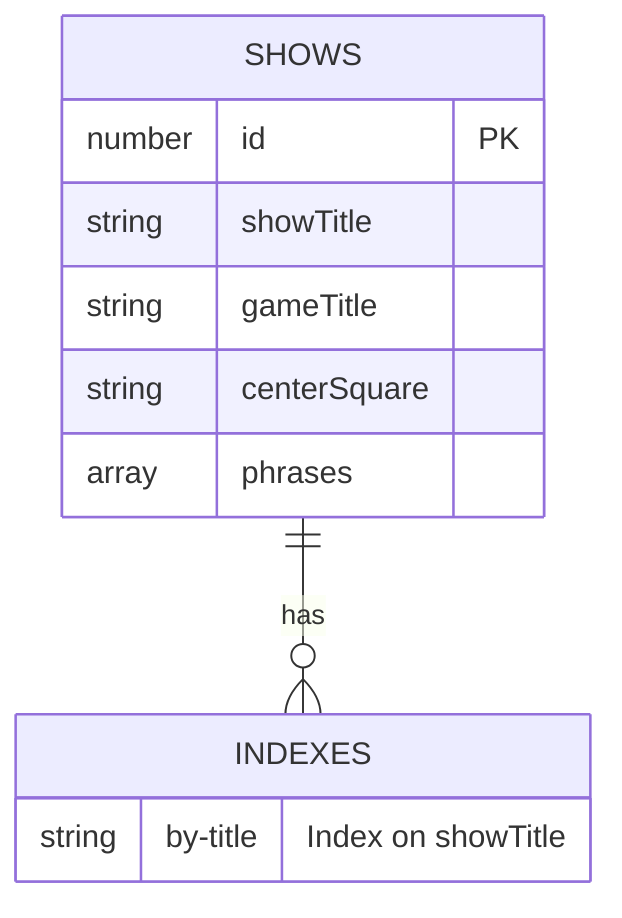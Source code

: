 erDiagram
    SHOWS {
        number id PK
        string showTitle
        string gameTitle
        string centerSquare
        array phrases
    }
    
    INDEXES {
        string by-title "Index on showTitle"
    }
    
    SHOWS ||--o{ INDEXES : has